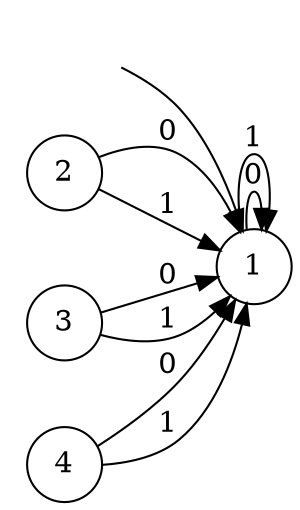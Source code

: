 digraph G {
	rankdir=LR;
	null [shape = plaintext label=""]
	1 [shape=circle];
	2 [shape=circle];
	3 [shape=circle];
	4 [shape=circle];
	null -> 1
	1 -> 1 [label = "0"];
	1 -> 1 [label = "1"];
	2 -> 1 [label = "0"];
	2 -> 1 [label = "1"];
	3 -> 1 [label = "0"];
	3 -> 1 [label = "1"];
	4 -> 1 [label = "0"];
	4 -> 1 [label = "1"];
}
